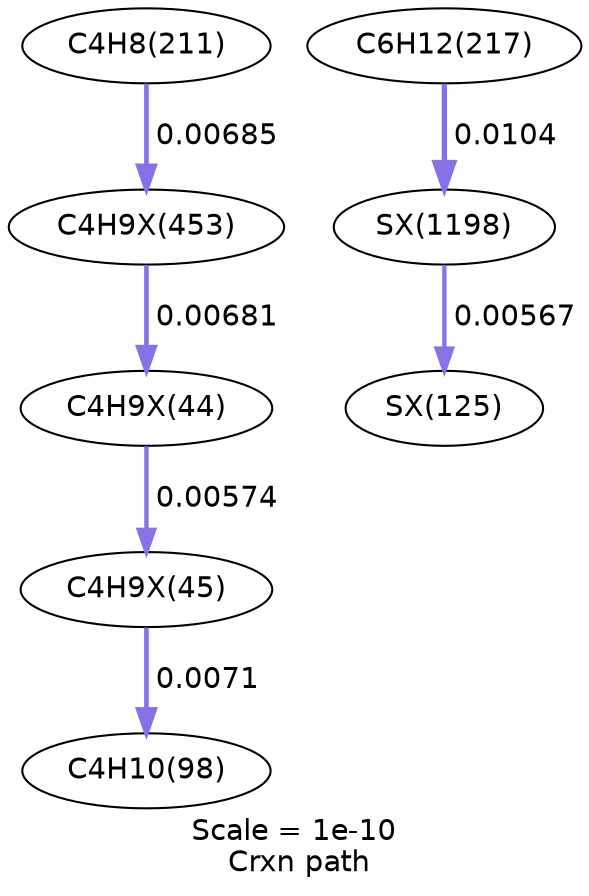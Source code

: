 digraph reaction_paths {
center=1;
s36 -> s10[fontname="Helvetica", style="setlinewidth(2.26)", arrowsize=1.13, color="0.7, 0.507, 0.9"
, label=" 0.0071"];
s35 -> s36[fontname="Helvetica", style="setlinewidth(2.1)", arrowsize=1.05, color="0.7, 0.506, 0.9"
, label=" 0.00574"];
s58 -> s35[fontname="Helvetica", style="setlinewidth(2.23)", arrowsize=1.12, color="0.7, 0.507, 0.9"
, label=" 0.00681"];
s20 -> s58[fontname="Helvetica", style="setlinewidth(2.24)", arrowsize=1.12, color="0.7, 0.507, 0.9"
, label=" 0.00685"];
s67 -> s50[fontname="Helvetica", style="setlinewidth(2.09)", arrowsize=1.05, color="0.7, 0.506, 0.9"
, label=" 0.00567"];
s21 -> s67[fontname="Helvetica", style="setlinewidth(2.55)", arrowsize=1.28, color="0.7, 0.51, 0.9"
, label=" 0.0104"];
s10 [ fontname="Helvetica", label="C4H10(98)"];
s20 [ fontname="Helvetica", label="C4H8(211)"];
s21 [ fontname="Helvetica", label="C6H12(217)"];
s35 [ fontname="Helvetica", label="C4H9X(44)"];
s36 [ fontname="Helvetica", label="C4H9X(45)"];
s50 [ fontname="Helvetica", label="SX(125)"];
s58 [ fontname="Helvetica", label="C4H9X(453)"];
s67 [ fontname="Helvetica", label="SX(1198)"];
 label = "Scale = 1e-10\l Crxn path";
 fontname = "Helvetica";
}
